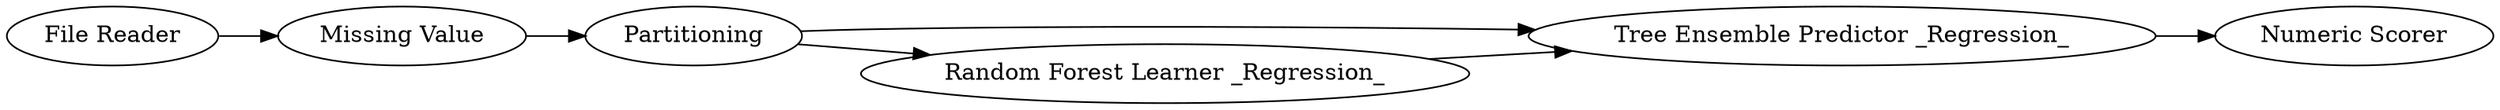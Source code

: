 digraph {
	"4591441527468601217_5" [label="Tree Ensemble Predictor _Regression_"]
	"4591441527468601217_1" [label="File Reader"]
	"4591441527468601217_2" [label="Missing Value"]
	"4591441527468601217_4" [label="Random Forest Learner _Regression_"]
	"4591441527468601217_3" [label=Partitioning]
	"4591441527468601217_6" [label="Numeric Scorer"]
	"4591441527468601217_4" -> "4591441527468601217_5"
	"4591441527468601217_3" -> "4591441527468601217_4"
	"4591441527468601217_1" -> "4591441527468601217_2"
	"4591441527468601217_2" -> "4591441527468601217_3"
	"4591441527468601217_3" -> "4591441527468601217_5"
	"4591441527468601217_5" -> "4591441527468601217_6"
	rankdir=LR
}
